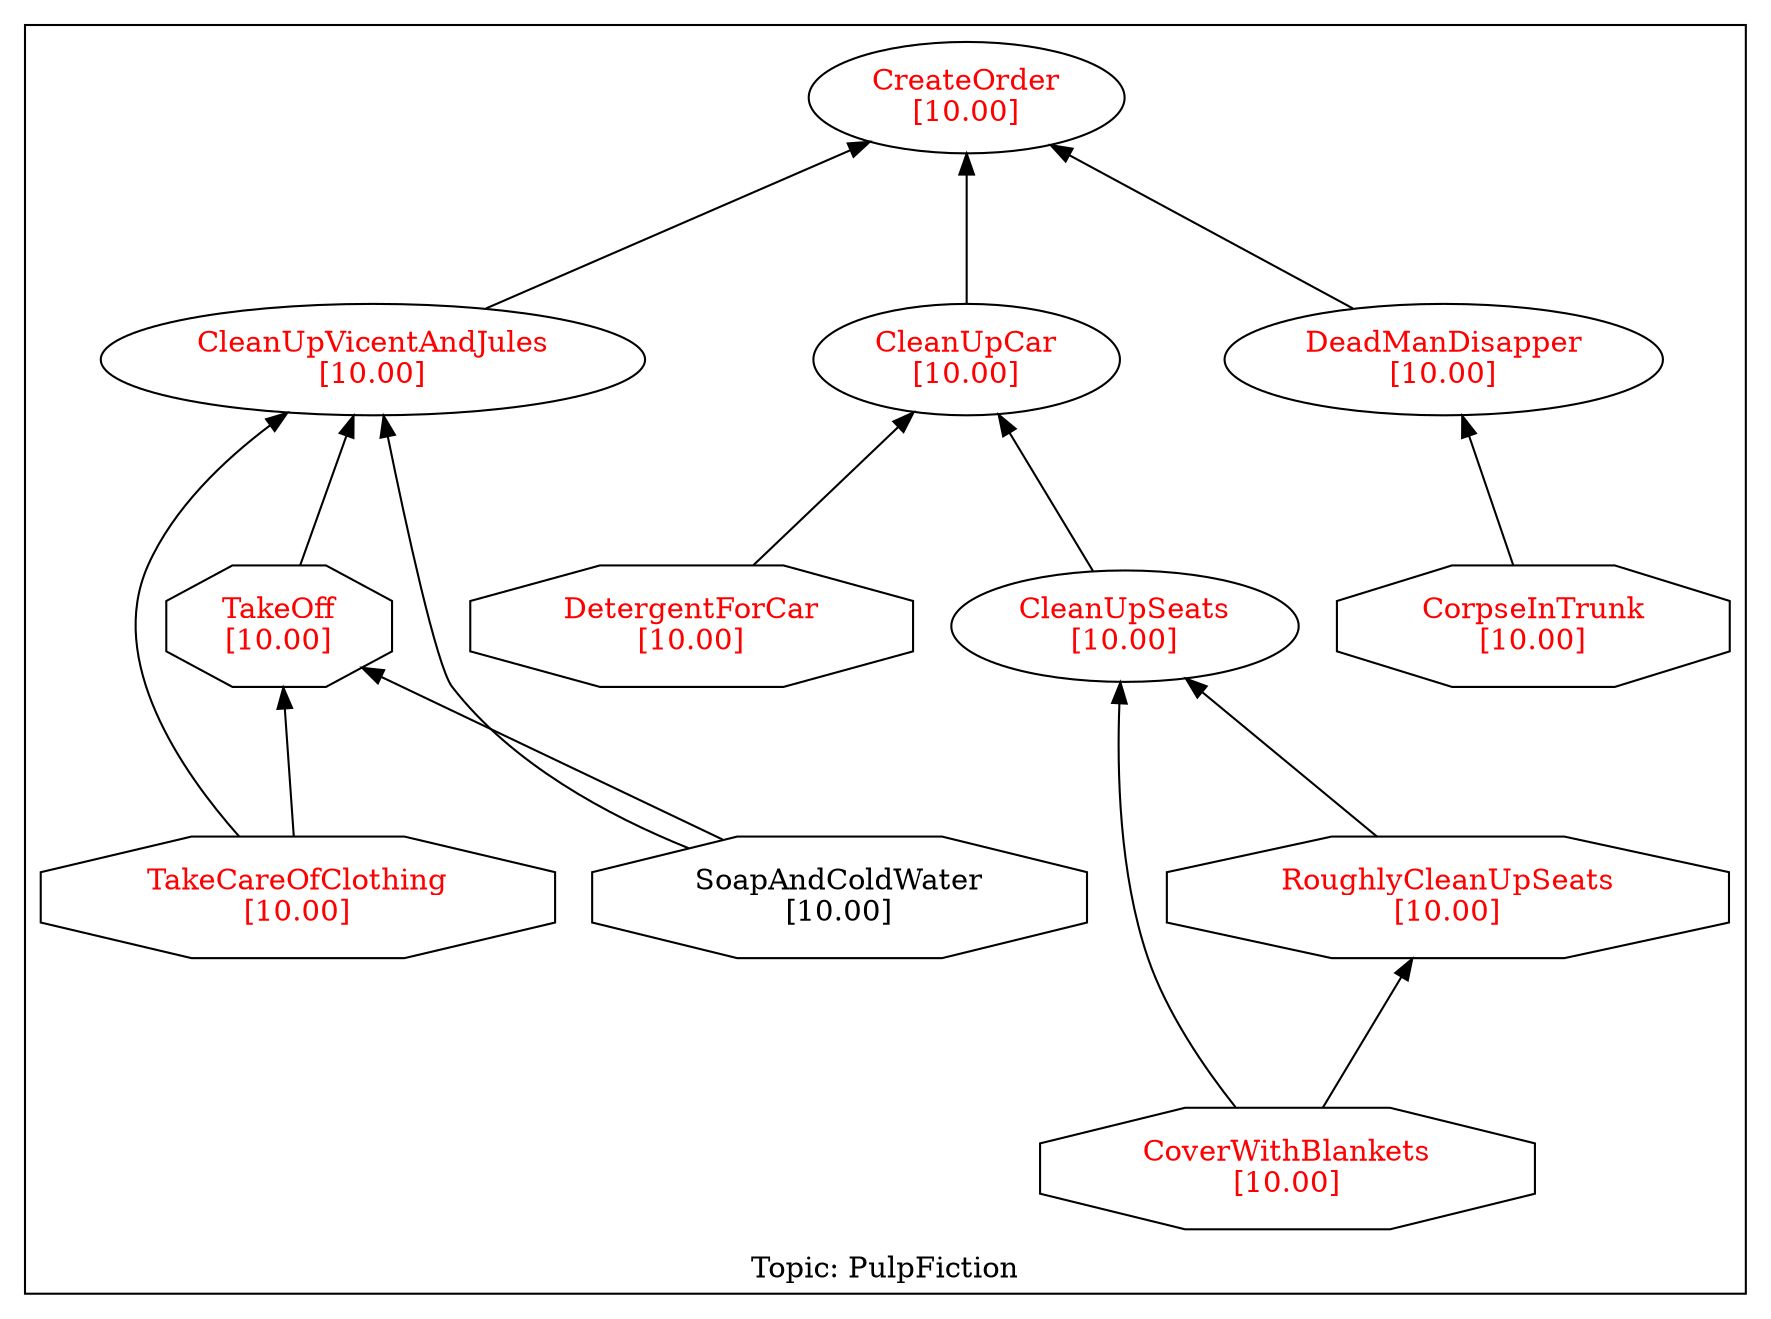digraph reqdeps {
rankdir=BT;
mclimit=10.0;
nslimit=10.0;ranksep=1;
subgraph cluster_GRAPH_PulpFiction {
 label="Topic: PulpFiction";
"CleanUpCar" [fontcolor=red,label="CleanUpCar\n[10.00]"];
"CleanUpSeats" [fontcolor=red,label="CleanUpSeats\n[10.00]"];
"CleanUpVicentAndJules" [fontcolor=red,label="CleanUpVicentAndJules\n[10.00]"];
"CorpseInTrunk" [fontcolor=red,label="CorpseInTrunk\n[10.00]",shape=octagon];
"CoverWithBlankets" [fontcolor=red,label="CoverWithBlankets\n[10.00]",shape=octagon];
"CreateOrder" [fontcolor=red,label="CreateOrder\n[10.00]"];
"DeadManDisapper" [fontcolor=red,label="DeadManDisapper\n[10.00]"];
"DetergentForCar" [fontcolor=red,label="DetergentForCar\n[10.00]",shape=octagon];
"RoughlyCleanUpSeats" [fontcolor=red,label="RoughlyCleanUpSeats\n[10.00]",shape=octagon];
"SoapAndColdWater" [label="SoapAndColdWater\n[10.00]",shape=octagon];
"TakeCareOfClothing" [fontcolor=red,label="TakeCareOfClothing\n[10.00]",shape=octagon];
"TakeOff" [fontcolor=red,label="TakeOff\n[10.00]",shape=octagon];
}
"CleanUpCar" -> "CreateOrder";
"CleanUpSeats" -> "CleanUpCar";
"CleanUpVicentAndJules" -> "CreateOrder";
"CorpseInTrunk" -> "DeadManDisapper";
"CoverWithBlankets" -> "CleanUpSeats";
"CoverWithBlankets" -> "RoughlyCleanUpSeats";
"DeadManDisapper" -> "CreateOrder";
"DetergentForCar" -> "CleanUpCar";
"RoughlyCleanUpSeats" -> "CleanUpSeats";
"SoapAndColdWater" -> "CleanUpVicentAndJules";
"SoapAndColdWater" -> "TakeOff";
"TakeCareOfClothing" -> "CleanUpVicentAndJules";
"TakeCareOfClothing" -> "TakeOff";
"TakeOff" -> "CleanUpVicentAndJules";
}